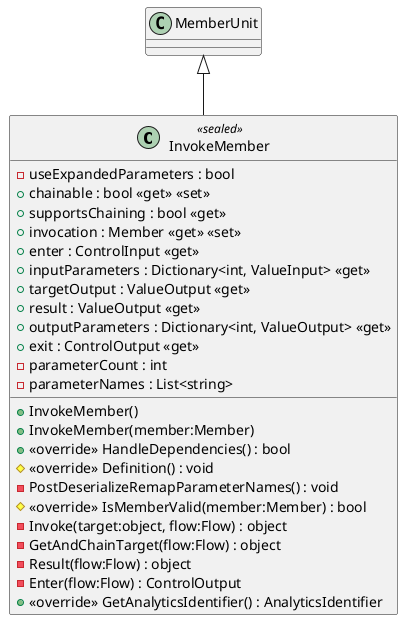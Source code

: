 @startuml
class InvokeMember <<sealed>> {
    + InvokeMember()
    + InvokeMember(member:Member)
    - useExpandedParameters : bool
    + chainable : bool <<get>> <<set>>
    + supportsChaining : bool <<get>>
    + invocation : Member <<get>> <<set>>
    + enter : ControlInput <<get>>
    + inputParameters : Dictionary<int, ValueInput> <<get>>
    + targetOutput : ValueOutput <<get>>
    + result : ValueOutput <<get>>
    + outputParameters : Dictionary<int, ValueOutput> <<get>>
    + exit : ControlOutput <<get>>
    - parameterCount : int
    - parameterNames : List<string>
    + <<override>> HandleDependencies() : bool
    # <<override>> Definition() : void
    - PostDeserializeRemapParameterNames() : void
    # <<override>> IsMemberValid(member:Member) : bool
    - Invoke(target:object, flow:Flow) : object
    - GetAndChainTarget(flow:Flow) : object
    - Result(flow:Flow) : object
    - Enter(flow:Flow) : ControlOutput
    + <<override>> GetAnalyticsIdentifier() : AnalyticsIdentifier
}
MemberUnit <|-- InvokeMember
@enduml
